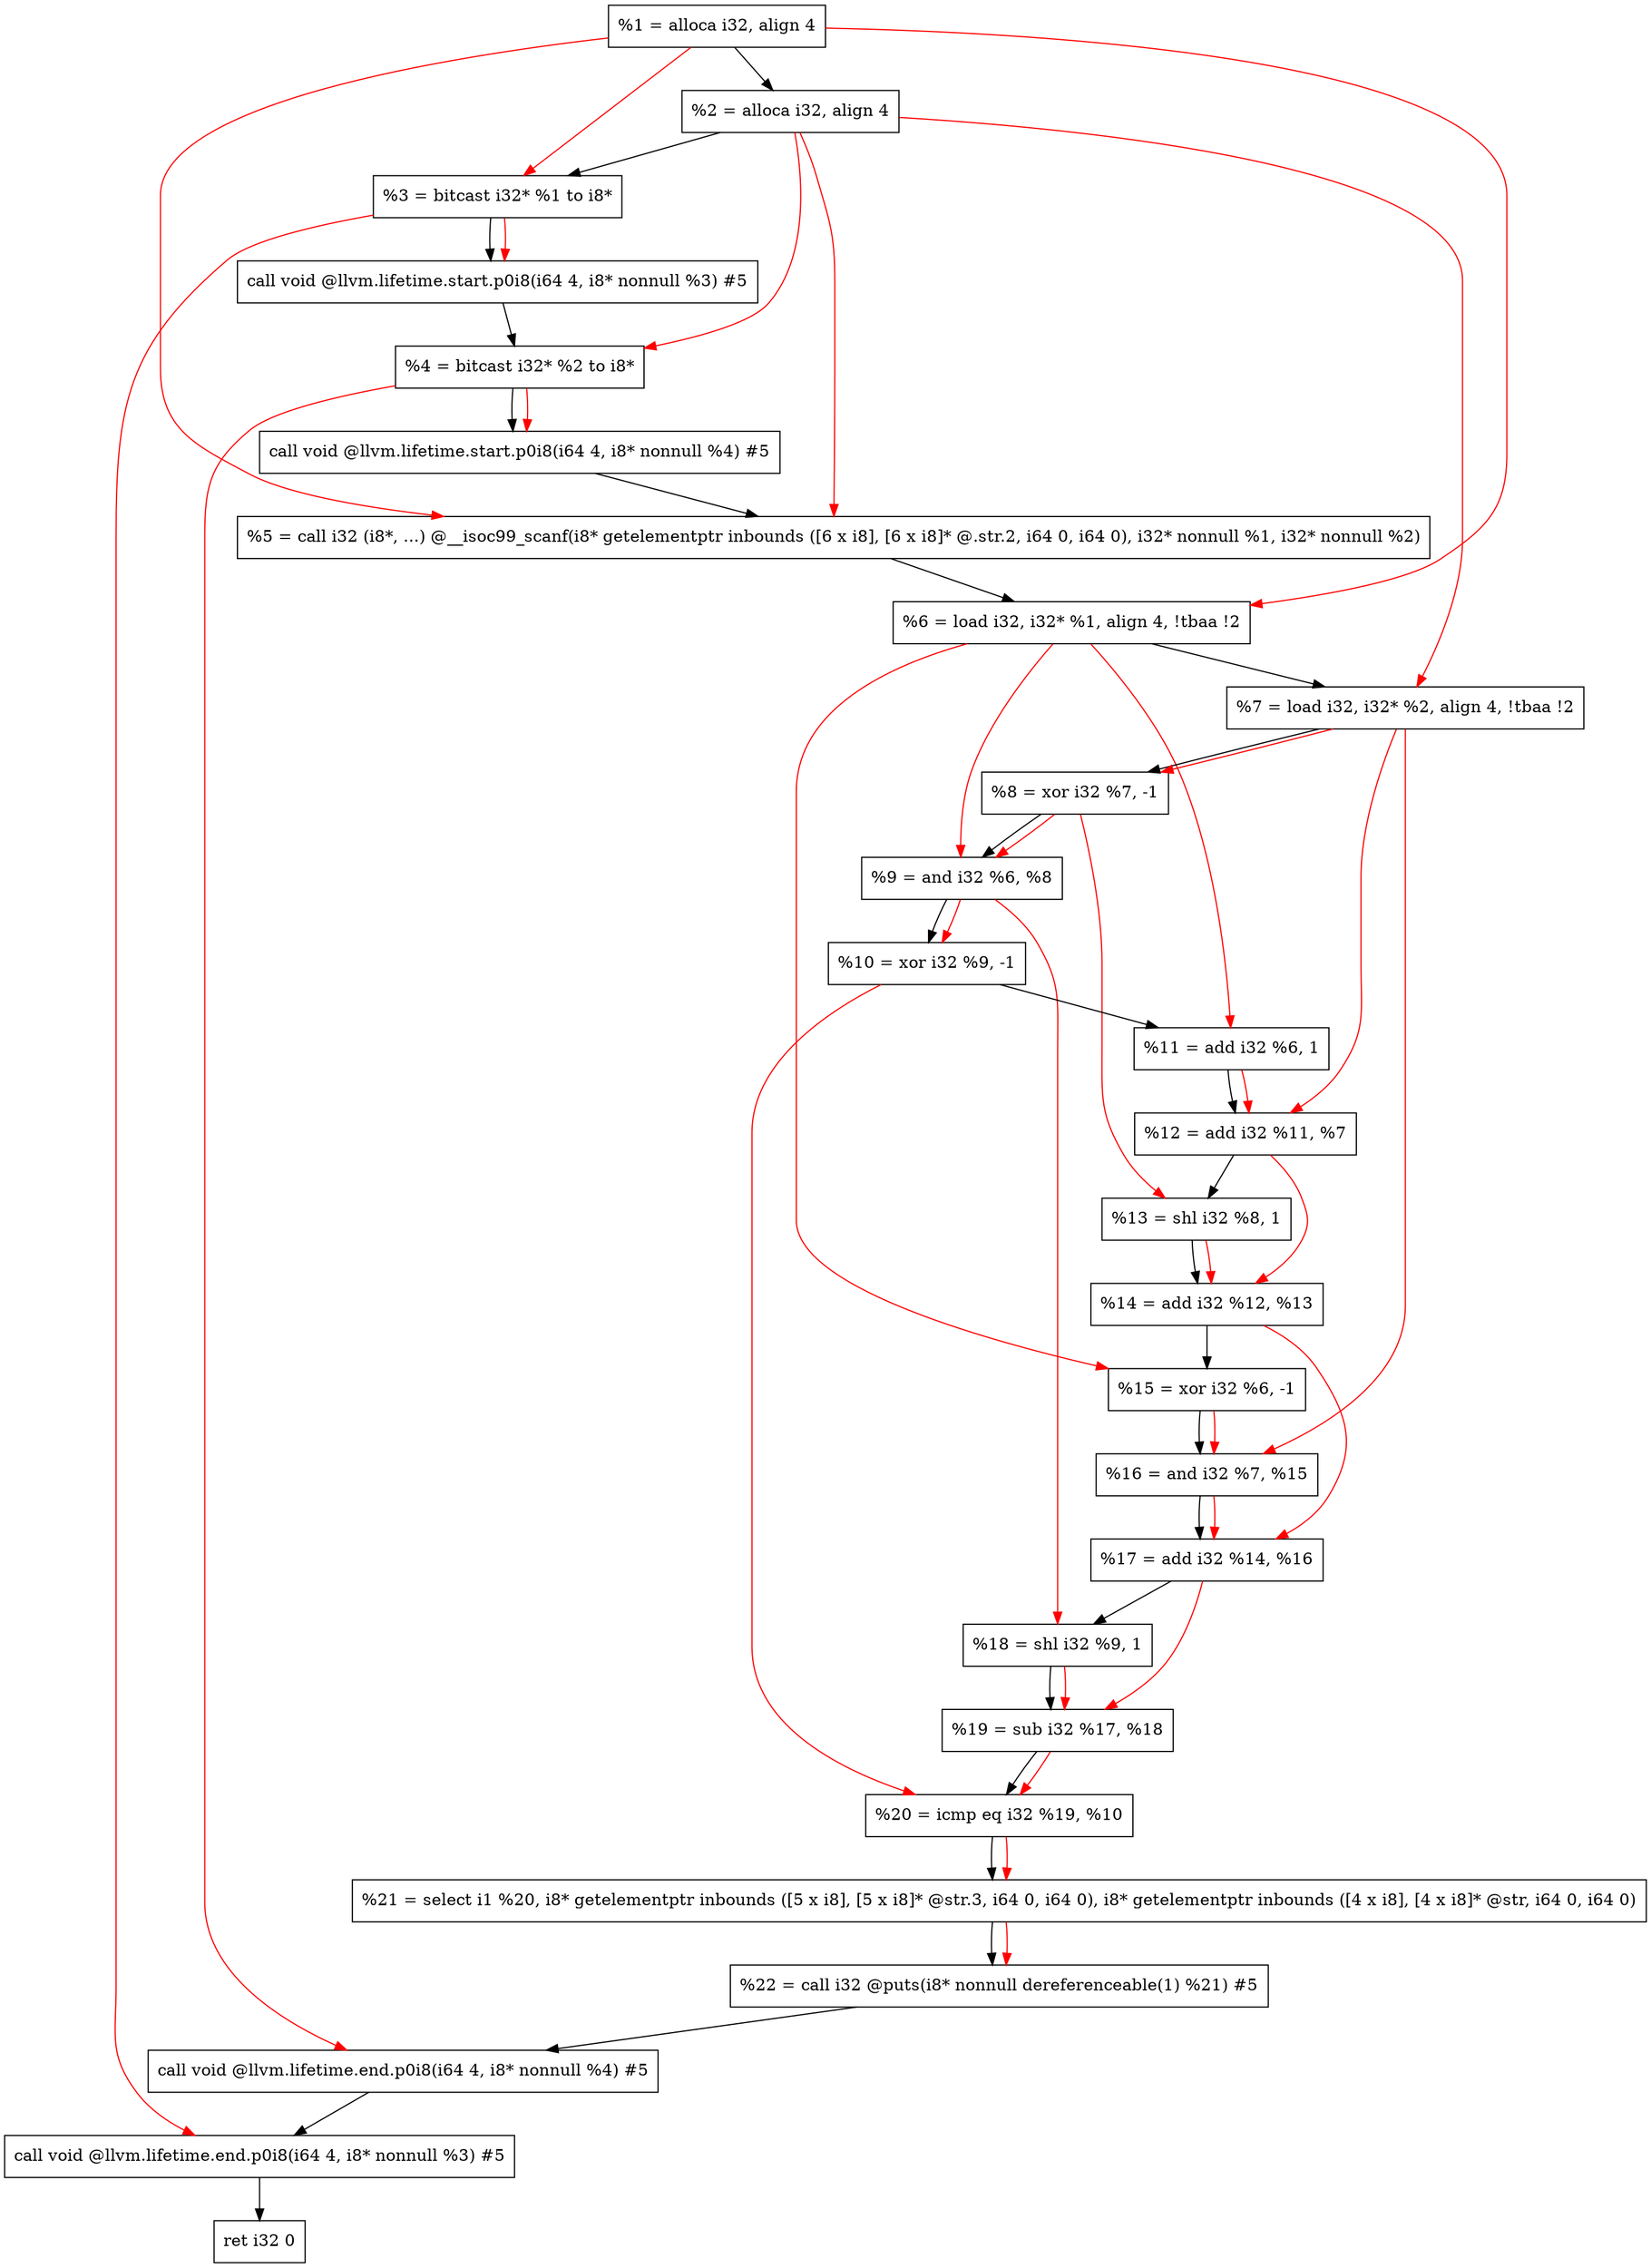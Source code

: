 digraph "DFG for'main' function" {
	Node0x13425b8[shape=record, label="  %1 = alloca i32, align 4"];
	Node0x1342638[shape=record, label="  %2 = alloca i32, align 4"];
	Node0x13426c8[shape=record, label="  %3 = bitcast i32* %1 to i8*"];
	Node0x1342b28[shape=record, label="  call void @llvm.lifetime.start.p0i8(i64 4, i8* nonnull %3) #5"];
	Node0x1342c08[shape=record, label="  %4 = bitcast i32* %2 to i8*"];
	Node0x1342d28[shape=record, label="  call void @llvm.lifetime.start.p0i8(i64 4, i8* nonnull %4) #5"];
	Node0x1342f60[shape=record, label="  %5 = call i32 (i8*, ...) @__isoc99_scanf(i8* getelementptr inbounds ([6 x i8], [6 x i8]* @.str.2, i64 0, i64 0), i32* nonnull %1, i32* nonnull %2)"];
	Node0x1343018[shape=record, label="  %6 = load i32, i32* %1, align 4, !tbaa !2"];
	Node0x1343f88[shape=record, label="  %7 = load i32, i32* %2, align 4, !tbaa !2"];
	Node0x1344610[shape=record, label="  %8 = xor i32 %7, -1"];
	Node0x1344680[shape=record, label="  %9 = and i32 %6, %8"];
	Node0x13446f0[shape=record, label="  %10 = xor i32 %9, -1"];
	Node0x1344760[shape=record, label="  %11 = add i32 %6, 1"];
	Node0x13447d0[shape=record, label="  %12 = add i32 %11, %7"];
	Node0x1344840[shape=record, label="  %13 = shl i32 %8, 1"];
	Node0x13448b0[shape=record, label="  %14 = add i32 %12, %13"];
	Node0x1344920[shape=record, label="  %15 = xor i32 %6, -1"];
	Node0x1344990[shape=record, label="  %16 = and i32 %7, %15"];
	Node0x1344a00[shape=record, label="  %17 = add i32 %14, %16"];
	Node0x1344a70[shape=record, label="  %18 = shl i32 %9, 1"];
	Node0x1344ae0[shape=record, label="  %19 = sub i32 %17, %18"];
	Node0x1344b50[shape=record, label="  %20 = icmp eq i32 %19, %10"];
	Node0x12e39d8[shape=record, label="  %21 = select i1 %20, i8* getelementptr inbounds ([5 x i8], [5 x i8]* @str.3, i64 0, i64 0), i8* getelementptr inbounds ([4 x i8], [4 x i8]* @str, i64 0, i64 0)"];
	Node0x1344be0[shape=record, label="  %22 = call i32 @puts(i8* nonnull dereferenceable(1) %21) #5"];
	Node0x1344e38[shape=record, label="  call void @llvm.lifetime.end.p0i8(i64 4, i8* nonnull %4) #5"];
	Node0x1344f98[shape=record, label="  call void @llvm.lifetime.end.p0i8(i64 4, i8* nonnull %3) #5"];
	Node0x1345058[shape=record, label="  ret i32 0"];
	Node0x13425b8 -> Node0x1342638;
	Node0x1342638 -> Node0x13426c8;
	Node0x13426c8 -> Node0x1342b28;
	Node0x1342b28 -> Node0x1342c08;
	Node0x1342c08 -> Node0x1342d28;
	Node0x1342d28 -> Node0x1342f60;
	Node0x1342f60 -> Node0x1343018;
	Node0x1343018 -> Node0x1343f88;
	Node0x1343f88 -> Node0x1344610;
	Node0x1344610 -> Node0x1344680;
	Node0x1344680 -> Node0x13446f0;
	Node0x13446f0 -> Node0x1344760;
	Node0x1344760 -> Node0x13447d0;
	Node0x13447d0 -> Node0x1344840;
	Node0x1344840 -> Node0x13448b0;
	Node0x13448b0 -> Node0x1344920;
	Node0x1344920 -> Node0x1344990;
	Node0x1344990 -> Node0x1344a00;
	Node0x1344a00 -> Node0x1344a70;
	Node0x1344a70 -> Node0x1344ae0;
	Node0x1344ae0 -> Node0x1344b50;
	Node0x1344b50 -> Node0x12e39d8;
	Node0x12e39d8 -> Node0x1344be0;
	Node0x1344be0 -> Node0x1344e38;
	Node0x1344e38 -> Node0x1344f98;
	Node0x1344f98 -> Node0x1345058;
edge [color=red]
	Node0x13425b8 -> Node0x13426c8;
	Node0x13426c8 -> Node0x1342b28;
	Node0x1342638 -> Node0x1342c08;
	Node0x1342c08 -> Node0x1342d28;
	Node0x13425b8 -> Node0x1342f60;
	Node0x1342638 -> Node0x1342f60;
	Node0x13425b8 -> Node0x1343018;
	Node0x1342638 -> Node0x1343f88;
	Node0x1343f88 -> Node0x1344610;
	Node0x1343018 -> Node0x1344680;
	Node0x1344610 -> Node0x1344680;
	Node0x1344680 -> Node0x13446f0;
	Node0x1343018 -> Node0x1344760;
	Node0x1344760 -> Node0x13447d0;
	Node0x1343f88 -> Node0x13447d0;
	Node0x1344610 -> Node0x1344840;
	Node0x13447d0 -> Node0x13448b0;
	Node0x1344840 -> Node0x13448b0;
	Node0x1343018 -> Node0x1344920;
	Node0x1343f88 -> Node0x1344990;
	Node0x1344920 -> Node0x1344990;
	Node0x13448b0 -> Node0x1344a00;
	Node0x1344990 -> Node0x1344a00;
	Node0x1344680 -> Node0x1344a70;
	Node0x1344a00 -> Node0x1344ae0;
	Node0x1344a70 -> Node0x1344ae0;
	Node0x1344ae0 -> Node0x1344b50;
	Node0x13446f0 -> Node0x1344b50;
	Node0x1344b50 -> Node0x12e39d8;
	Node0x12e39d8 -> Node0x1344be0;
	Node0x1342c08 -> Node0x1344e38;
	Node0x13426c8 -> Node0x1344f98;
}
